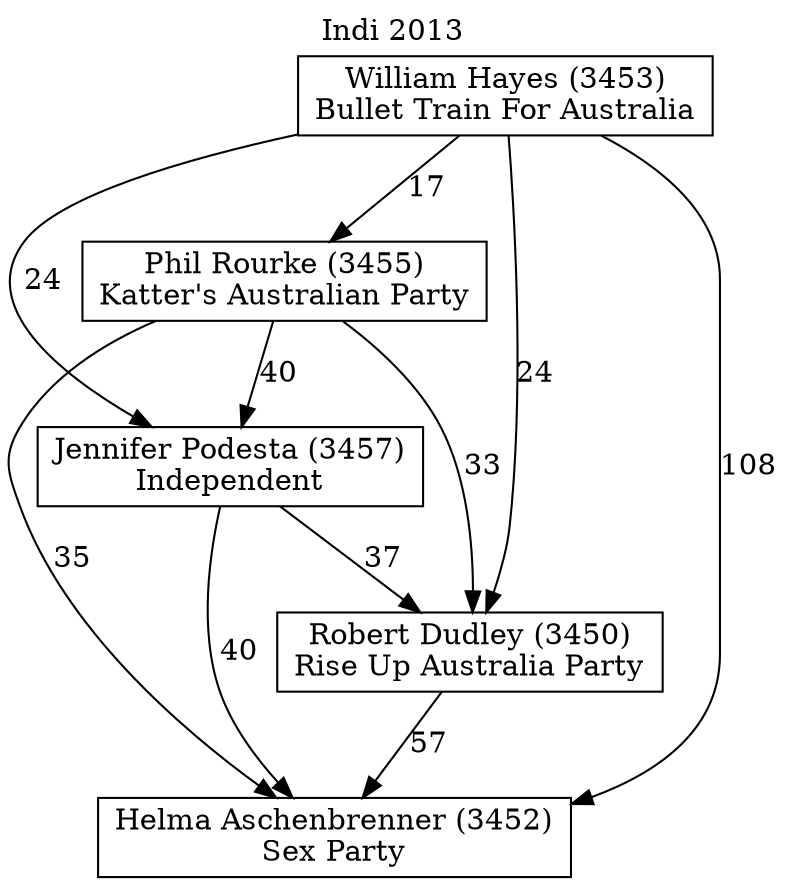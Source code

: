 // House preference flow
digraph "Helma Aschenbrenner (3452)_Indi_2013" {
	graph [label="Indi 2013" labelloc=t mclimit=10]
	node [shape=box]
	"Helma Aschenbrenner (3452)" [label="Helma Aschenbrenner (3452)
Sex Party"]
	"Robert Dudley (3450)" [label="Robert Dudley (3450)
Rise Up Australia Party"]
	"Jennifer Podesta (3457)" [label="Jennifer Podesta (3457)
Independent"]
	"Phil Rourke (3455)" [label="Phil Rourke (3455)
Katter's Australian Party"]
	"William Hayes (3453)" [label="William Hayes (3453)
Bullet Train For Australia"]
	"Robert Dudley (3450)" -> "Helma Aschenbrenner (3452)" [label=57]
	"Jennifer Podesta (3457)" -> "Robert Dudley (3450)" [label=37]
	"Phil Rourke (3455)" -> "Jennifer Podesta (3457)" [label=40]
	"William Hayes (3453)" -> "Phil Rourke (3455)" [label=17]
	"Jennifer Podesta (3457)" -> "Helma Aschenbrenner (3452)" [label=40]
	"Phil Rourke (3455)" -> "Helma Aschenbrenner (3452)" [label=35]
	"William Hayes (3453)" -> "Helma Aschenbrenner (3452)" [label=108]
	"William Hayes (3453)" -> "Jennifer Podesta (3457)" [label=24]
	"Phil Rourke (3455)" -> "Robert Dudley (3450)" [label=33]
	"William Hayes (3453)" -> "Robert Dudley (3450)" [label=24]
}

